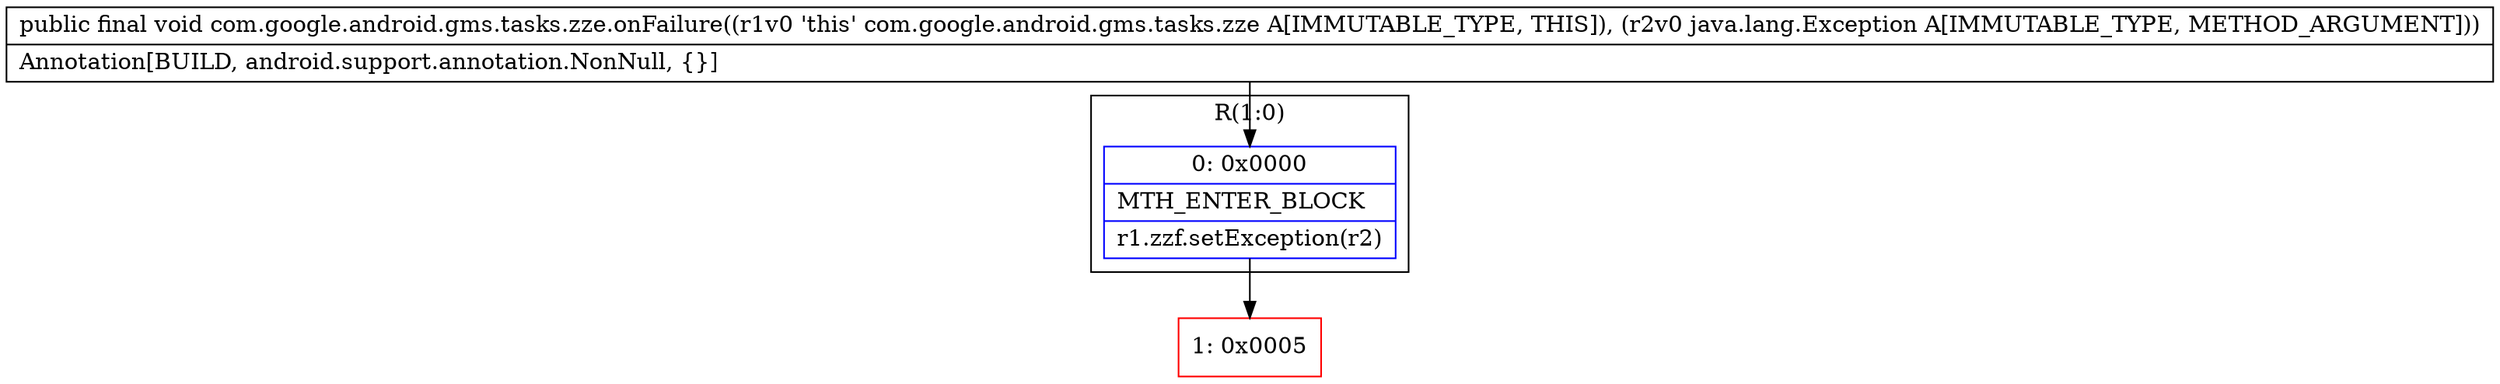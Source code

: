 digraph "CFG forcom.google.android.gms.tasks.zze.onFailure(Ljava\/lang\/Exception;)V" {
subgraph cluster_Region_1105438147 {
label = "R(1:0)";
node [shape=record,color=blue];
Node_0 [shape=record,label="{0\:\ 0x0000|MTH_ENTER_BLOCK\l|r1.zzf.setException(r2)\l}"];
}
Node_1 [shape=record,color=red,label="{1\:\ 0x0005}"];
MethodNode[shape=record,label="{public final void com.google.android.gms.tasks.zze.onFailure((r1v0 'this' com.google.android.gms.tasks.zze A[IMMUTABLE_TYPE, THIS]), (r2v0 java.lang.Exception A[IMMUTABLE_TYPE, METHOD_ARGUMENT]))  | Annotation[BUILD, android.support.annotation.NonNull, \{\}]\l}"];
MethodNode -> Node_0;
Node_0 -> Node_1;
}


